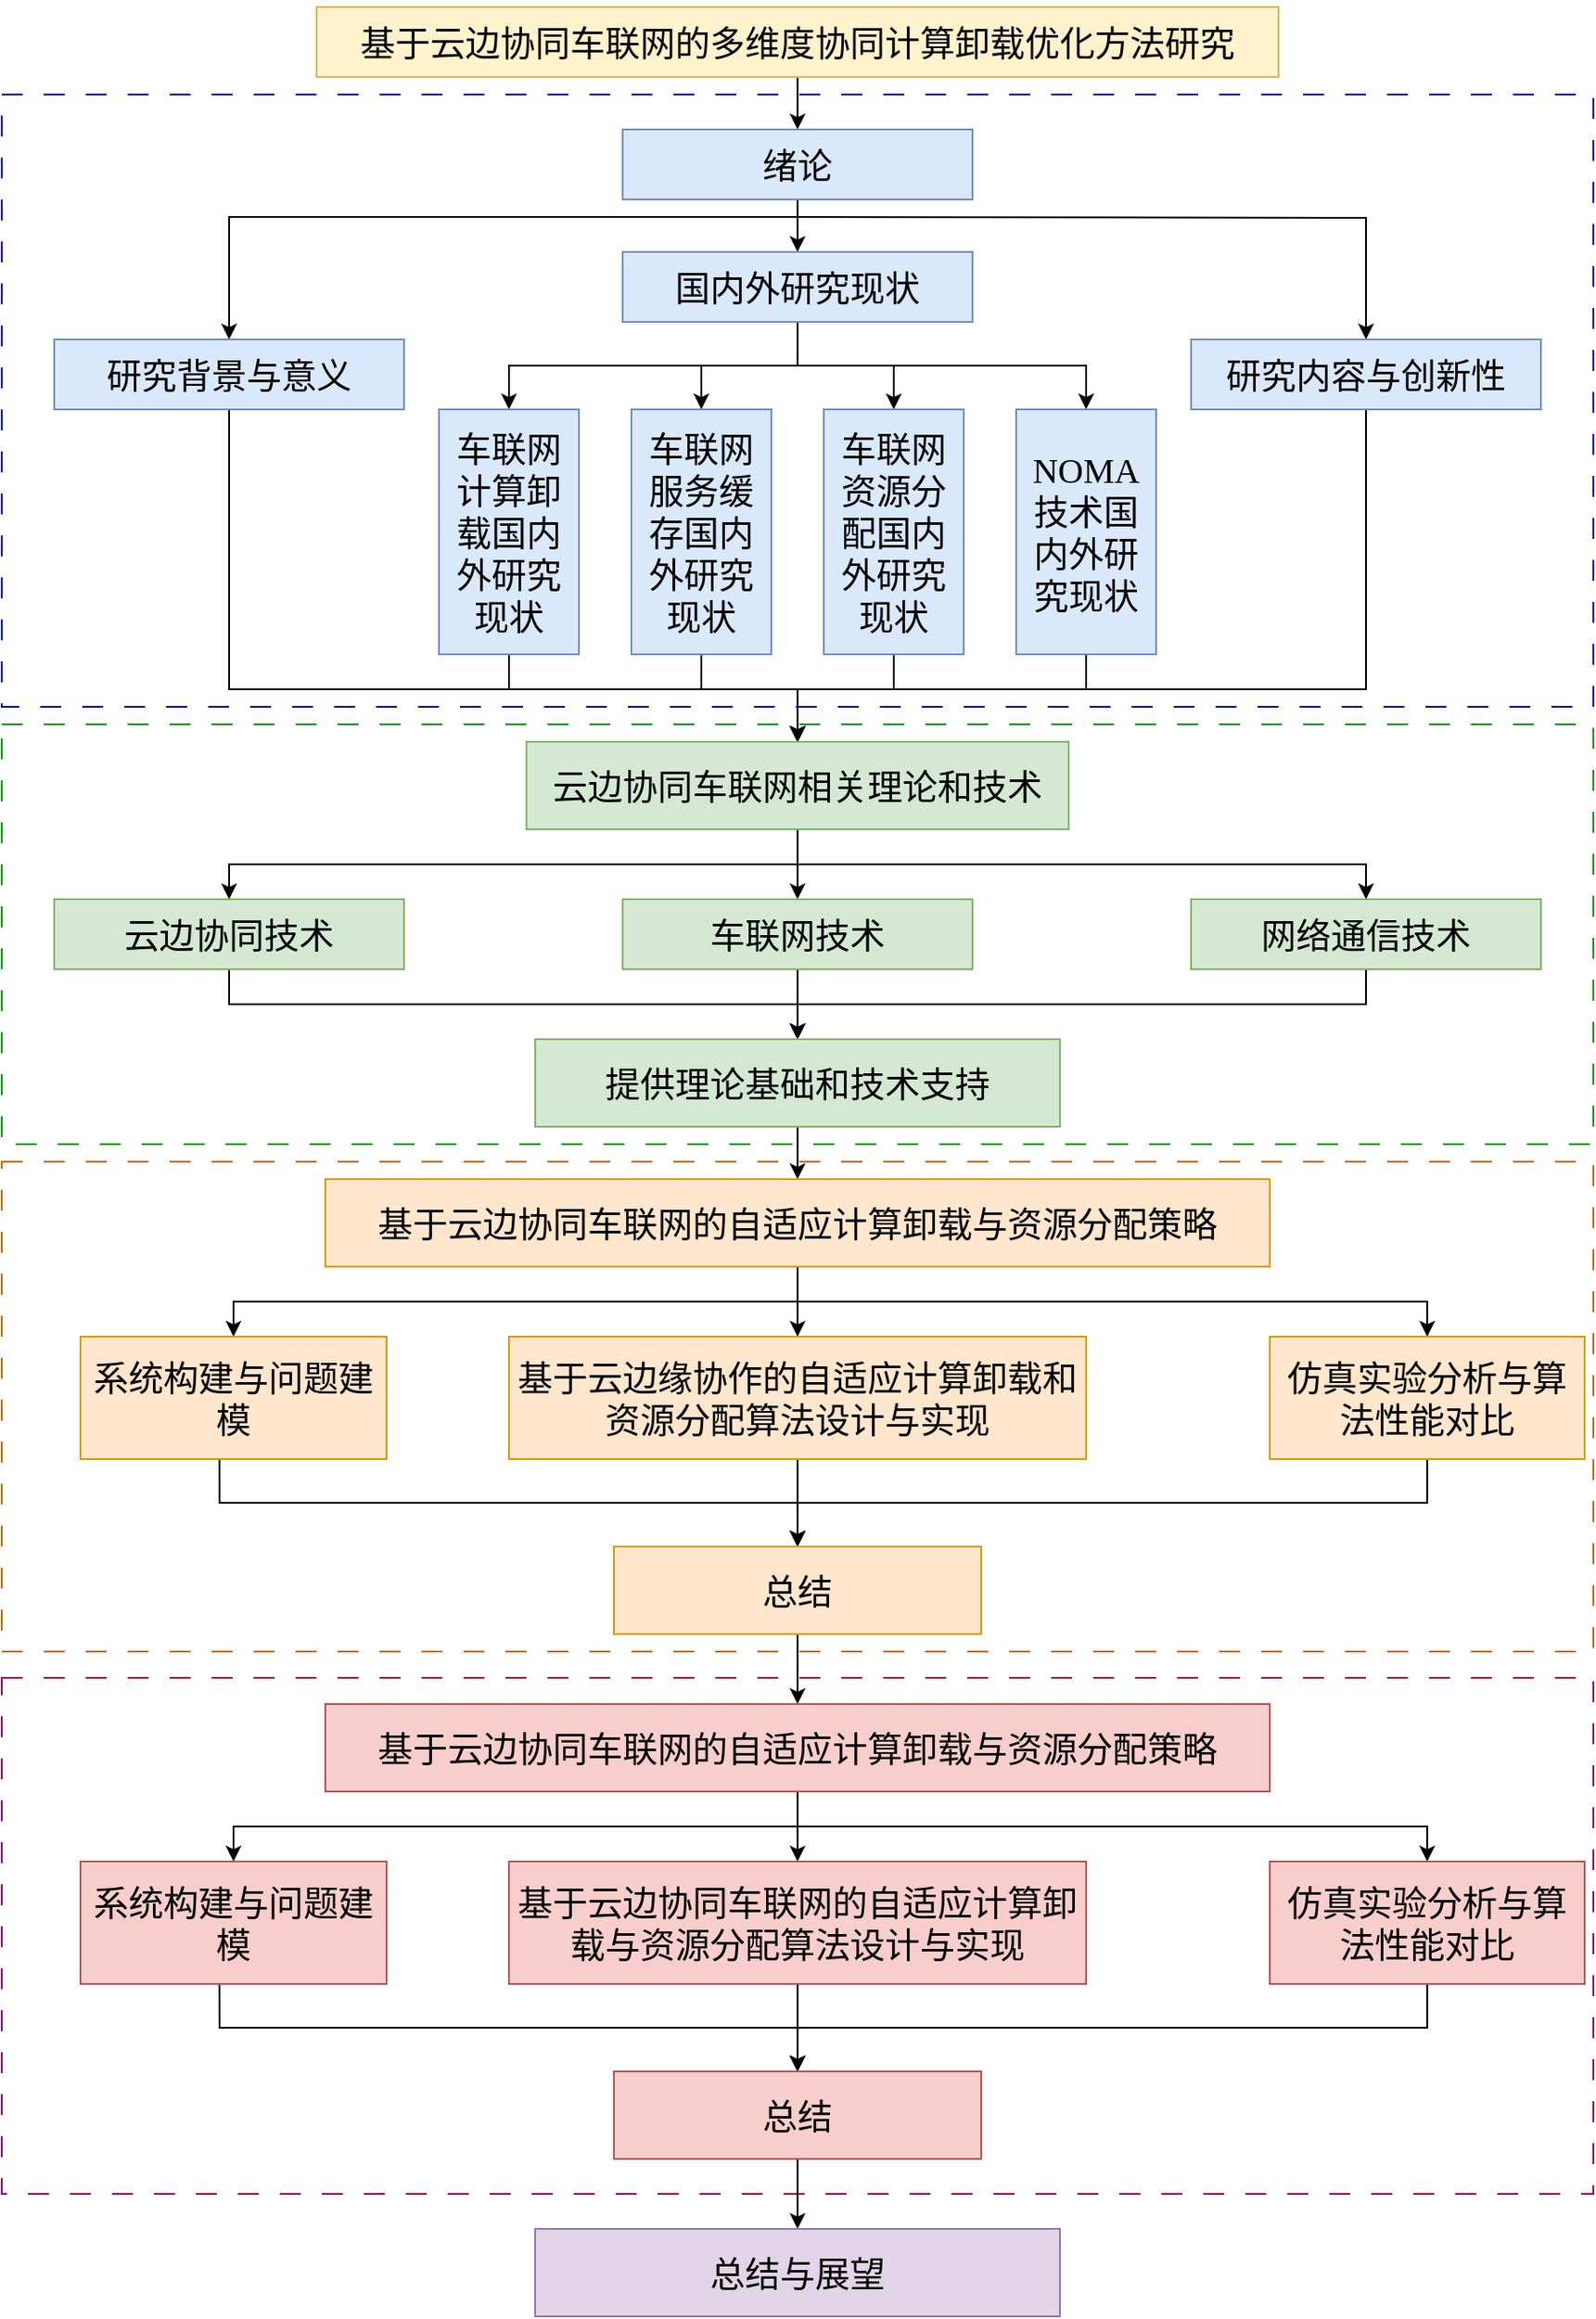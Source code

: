 <mxfile version="26.1.1">
  <diagram name="第 1 页" id="qYWm1upcZD0ejm9do1F3">
    <mxGraphModel dx="2442" dy="928" grid="1" gridSize="10" guides="1" tooltips="1" connect="1" arrows="1" fold="1" page="1" pageScale="1" pageWidth="827" pageHeight="1169" math="0" shadow="0">
      <root>
        <mxCell id="0" />
        <mxCell id="1" parent="0" />
        <mxCell id="ThnQ_upPFrtXMVOAKWBl-52" value="" style="rounded=0;whiteSpace=wrap;html=1;fillColor=none;dashed=1;dashPattern=12 12;strokeColor=#009900;" vertex="1" parent="1">
          <mxGeometry x="-150" y="460" width="910" height="240" as="geometry" />
        </mxCell>
        <mxCell id="ThnQ_upPFrtXMVOAKWBl-54" value="" style="rounded=0;whiteSpace=wrap;html=1;fillColor=none;dashed=1;dashPattern=12 12;strokeColor=#99004D;" vertex="1" parent="1">
          <mxGeometry x="-150" y="1005" width="910" height="295" as="geometry" />
        </mxCell>
        <mxCell id="ThnQ_upPFrtXMVOAKWBl-53" value="" style="rounded=0;whiteSpace=wrap;html=1;fillColor=none;dashed=1;dashPattern=12 12;strokeColor=#CC6600;" vertex="1" parent="1">
          <mxGeometry x="-150" y="710" width="910" height="280" as="geometry" />
        </mxCell>
        <mxCell id="ThnQ_upPFrtXMVOAKWBl-44" value="" style="rounded=0;whiteSpace=wrap;html=1;fillColor=none;dashed=1;dashPattern=12 12;strokeColor=light-dark(#0000FF,#EDEDED);" vertex="1" parent="1">
          <mxGeometry x="-150" y="100" width="910" height="350" as="geometry" />
        </mxCell>
        <mxCell id="_4gHRzFFrY_vJbP2sO1e-43" value="" style="edgeStyle=orthogonalEdgeStyle;rounded=0;orthogonalLoop=1;jettySize=auto;html=1;" edge="1" parent="1" source="_4gHRzFFrY_vJbP2sO1e-26" target="_4gHRzFFrY_vJbP2sO1e-28">
          <mxGeometry relative="1" as="geometry" />
        </mxCell>
        <mxCell id="_4gHRzFFrY_vJbP2sO1e-26" value="&lt;p style=&quot;text-align:left;&quot; class=&quot;MsoNormal&quot;&gt;&lt;span style=&quot;font-family: 宋体; background-color: transparent; color: light-dark(rgb(0, 0, 0), rgb(255, 255, 255)); text-align: center;&quot;&gt;&lt;font style=&quot;font-size: 20px;&quot;&gt;基于云边协同车联网的多维度协同计算卸载优化方法研究&lt;/font&gt;&lt;/span&gt;&lt;/p&gt;" style="rounded=0;whiteSpace=wrap;html=1;fillColor=#fff2cc;strokeColor=#d6b656;" vertex="1" parent="1">
          <mxGeometry x="30" y="50" width="550" height="40" as="geometry" />
        </mxCell>
        <mxCell id="_4gHRzFFrY_vJbP2sO1e-56" style="edgeStyle=orthogonalEdgeStyle;rounded=0;orthogonalLoop=1;jettySize=auto;html=1;exitX=0.5;exitY=1;exitDx=0;exitDy=0;" edge="1" parent="1" source="_4gHRzFFrY_vJbP2sO1e-28" target="_4gHRzFFrY_vJbP2sO1e-30">
          <mxGeometry relative="1" as="geometry">
            <Array as="points">
              <mxPoint x="305" y="170" />
              <mxPoint x="-20" y="170" />
            </Array>
          </mxGeometry>
        </mxCell>
        <mxCell id="_4gHRzFFrY_vJbP2sO1e-59" value="" style="edgeStyle=orthogonalEdgeStyle;rounded=0;orthogonalLoop=1;jettySize=auto;html=1;exitX=0.5;exitY=1;exitDx=0;exitDy=0;entryX=0.5;entryY=0;entryDx=0;entryDy=0;" edge="1" parent="1" target="_4gHRzFFrY_vJbP2sO1e-32">
          <mxGeometry relative="1" as="geometry">
            <mxPoint x="305.0" y="170" as="sourcePoint" />
            <mxPoint x="665" y="220" as="targetPoint" />
          </mxGeometry>
        </mxCell>
        <mxCell id="_4gHRzFFrY_vJbP2sO1e-60" value="" style="edgeStyle=orthogonalEdgeStyle;rounded=0;orthogonalLoop=1;jettySize=auto;html=1;" edge="1" parent="1" source="_4gHRzFFrY_vJbP2sO1e-28" target="_4gHRzFFrY_vJbP2sO1e-31">
          <mxGeometry relative="1" as="geometry" />
        </mxCell>
        <mxCell id="_4gHRzFFrY_vJbP2sO1e-28" value="&lt;p class=&quot;MsoNormal&quot;&gt;&lt;span style=&quot;mso-spacerun:&#39;yes&#39;;font-family:宋体;mso-ascii-font-family:&#39;Times New Roman&#39;;&lt;br/&gt;mso-hansi-font-family:&#39;Times New Roman&#39;;mso-bidi-font-family:&#39;Times New Roman&#39;;&quot;&gt;&lt;font style=&quot;font-size: 20px;&quot;&gt;绪论&lt;/font&gt;&lt;/span&gt;&lt;/p&gt;" style="rounded=0;whiteSpace=wrap;html=1;fillColor=#dae8fc;strokeColor=#6c8ebf;" vertex="1" parent="1">
          <mxGeometry x="205" y="120" width="200" height="40" as="geometry" />
        </mxCell>
        <mxCell id="ThnQ_upPFrtXMVOAKWBl-48" style="edgeStyle=orthogonalEdgeStyle;rounded=0;orthogonalLoop=1;jettySize=auto;html=1;exitX=0.5;exitY=1;exitDx=0;exitDy=0;entryX=0.5;entryY=0;entryDx=0;entryDy=0;" edge="1" parent="1" source="_4gHRzFFrY_vJbP2sO1e-30" target="_4gHRzFFrY_vJbP2sO1e-62">
          <mxGeometry relative="1" as="geometry">
            <Array as="points">
              <mxPoint x="-20" y="440" />
              <mxPoint x="305" y="440" />
            </Array>
          </mxGeometry>
        </mxCell>
        <mxCell id="_4gHRzFFrY_vJbP2sO1e-30" value="&lt;p class=&quot;MsoNormal&quot;&gt;&lt;span style=&quot;mso-spacerun:&#39;yes&#39;;font-family:宋体;mso-ascii-font-family:&#39;Times New Roman&#39;;&lt;br/&gt;mso-hansi-font-family:&#39;Times New Roman&#39;;mso-bidi-font-family:&#39;Times New Roman&#39;;&quot;&gt;&lt;font style=&quot;font-size: 20px;&quot;&gt;研究背景与意义&lt;/font&gt;&lt;/span&gt;&lt;/p&gt;" style="rounded=0;whiteSpace=wrap;html=1;fillColor=#dae8fc;strokeColor=#6c8ebf;" vertex="1" parent="1">
          <mxGeometry x="-120" y="240" width="200" height="40" as="geometry" />
        </mxCell>
        <mxCell id="_4gHRzFFrY_vJbP2sO1e-45" value="" style="edgeStyle=orthogonalEdgeStyle;rounded=0;orthogonalLoop=1;jettySize=auto;html=1;" edge="1" parent="1" source="_4gHRzFFrY_vJbP2sO1e-31" target="_4gHRzFFrY_vJbP2sO1e-38">
          <mxGeometry relative="1" as="geometry" />
        </mxCell>
        <mxCell id="_4gHRzFFrY_vJbP2sO1e-46" style="edgeStyle=orthogonalEdgeStyle;rounded=0;orthogonalLoop=1;jettySize=auto;html=1;exitX=0.5;exitY=1;exitDx=0;exitDy=0;entryX=0.5;entryY=0;entryDx=0;entryDy=0;" edge="1" parent="1" source="_4gHRzFFrY_vJbP2sO1e-31" target="_4gHRzFFrY_vJbP2sO1e-36">
          <mxGeometry relative="1" as="geometry" />
        </mxCell>
        <mxCell id="_4gHRzFFrY_vJbP2sO1e-53" style="edgeStyle=orthogonalEdgeStyle;rounded=0;orthogonalLoop=1;jettySize=auto;html=1;exitX=0.5;exitY=1;exitDx=0;exitDy=0;" edge="1" parent="1" source="_4gHRzFFrY_vJbP2sO1e-31" target="_4gHRzFFrY_vJbP2sO1e-37">
          <mxGeometry relative="1" as="geometry" />
        </mxCell>
        <mxCell id="_4gHRzFFrY_vJbP2sO1e-54" style="edgeStyle=orthogonalEdgeStyle;rounded=0;orthogonalLoop=1;jettySize=auto;html=1;entryX=0.5;entryY=0;entryDx=0;entryDy=0;exitX=0.5;exitY=1;exitDx=0;exitDy=0;" edge="1" parent="1" source="_4gHRzFFrY_vJbP2sO1e-31" target="_4gHRzFFrY_vJbP2sO1e-34">
          <mxGeometry relative="1" as="geometry" />
        </mxCell>
        <mxCell id="_4gHRzFFrY_vJbP2sO1e-31" value="&lt;p class=&quot;MsoNormal&quot;&gt;&lt;span style=&quot;mso-spacerun:&#39;yes&#39;;font-family:宋体;mso-ascii-font-family:&#39;Times New Roman&#39;;&lt;br/&gt;mso-hansi-font-family:&#39;Times New Roman&#39;;mso-bidi-font-family:&#39;Times New Roman&#39;;&quot;&gt;&lt;font style=&quot;font-size: 20px;&quot;&gt;国内外研究现状&lt;/font&gt;&lt;/span&gt;&lt;/p&gt;" style="rounded=0;whiteSpace=wrap;html=1;fillColor=#dae8fc;strokeColor=#6c8ebf;" vertex="1" parent="1">
          <mxGeometry x="205" y="190" width="200" height="40" as="geometry" />
        </mxCell>
        <mxCell id="_4gHRzFFrY_vJbP2sO1e-70" style="edgeStyle=orthogonalEdgeStyle;rounded=0;orthogonalLoop=1;jettySize=auto;html=1;entryX=0.5;entryY=0;entryDx=0;entryDy=0;exitX=0.5;exitY=1;exitDx=0;exitDy=0;" edge="1" parent="1" source="_4gHRzFFrY_vJbP2sO1e-32" target="_4gHRzFFrY_vJbP2sO1e-62">
          <mxGeometry relative="1" as="geometry">
            <Array as="points">
              <mxPoint x="630" y="440" />
              <mxPoint x="305" y="440" />
            </Array>
          </mxGeometry>
        </mxCell>
        <mxCell id="_4gHRzFFrY_vJbP2sO1e-32" value="&lt;p class=&quot;MsoNormal&quot;&gt;&lt;span style=&quot;mso-spacerun:&#39;yes&#39;;font-family:宋体;mso-ascii-font-family:&#39;Times New Roman&#39;;&lt;br/&gt;mso-hansi-font-family:&#39;Times New Roman&#39;;mso-bidi-font-family:&#39;Times New Roman&#39;;&quot;&gt;&lt;font style=&quot;font-size: 20px;&quot;&gt;研究内容与创新性&lt;/font&gt;&lt;/span&gt;&lt;/p&gt;" style="rounded=0;whiteSpace=wrap;html=1;fillColor=#dae8fc;strokeColor=#6c8ebf;" vertex="1" parent="1">
          <mxGeometry x="530" y="240" width="200" height="40" as="geometry" />
        </mxCell>
        <mxCell id="_4gHRzFFrY_vJbP2sO1e-66" value="" style="edgeStyle=orthogonalEdgeStyle;rounded=0;orthogonalLoop=1;jettySize=auto;html=1;" edge="1" parent="1" source="_4gHRzFFrY_vJbP2sO1e-34" target="_4gHRzFFrY_vJbP2sO1e-62">
          <mxGeometry relative="1" as="geometry">
            <Array as="points">
              <mxPoint x="140" y="440" />
              <mxPoint x="305" y="440" />
            </Array>
          </mxGeometry>
        </mxCell>
        <mxCell id="_4gHRzFFrY_vJbP2sO1e-34" value="&lt;p class=&quot;MsoNormal&quot;&gt;&lt;span style=&quot;mso-spacerun:&#39;yes&#39;;font-family:宋体;mso-ascii-font-family:&#39;Times New Roman&#39;;&lt;br/&gt;mso-hansi-font-family:&#39;Times New Roman&#39;;mso-bidi-font-family:&#39;Times New Roman&#39;;&quot;&gt;&lt;font style=&quot;font-size: 20px;&quot;&gt;车联网计算卸载国内外研究现状&lt;/font&gt;&lt;/span&gt;&lt;/p&gt;" style="rounded=0;whiteSpace=wrap;html=1;fillColor=#dae8fc;strokeColor=#6c8ebf;" vertex="1" parent="1">
          <mxGeometry x="100" y="280" width="80" height="140" as="geometry" />
        </mxCell>
        <mxCell id="_4gHRzFFrY_vJbP2sO1e-67" value="" style="edgeStyle=orthogonalEdgeStyle;rounded=0;orthogonalLoop=1;jettySize=auto;html=1;" edge="1" parent="1" source="_4gHRzFFrY_vJbP2sO1e-36" target="_4gHRzFFrY_vJbP2sO1e-62">
          <mxGeometry relative="1" as="geometry">
            <Array as="points">
              <mxPoint x="250" y="440" />
              <mxPoint x="305" y="440" />
            </Array>
          </mxGeometry>
        </mxCell>
        <mxCell id="_4gHRzFFrY_vJbP2sO1e-36" value="&lt;p class=&quot;MsoNormal&quot;&gt;&lt;span style=&quot;mso-spacerun:&#39;yes&#39;;font-family:宋体;mso-ascii-font-family:&#39;Times New Roman&#39;;&lt;br/&gt;mso-hansi-font-family:&#39;Times New Roman&#39;;mso-bidi-font-family:&#39;Times New Roman&#39;;&quot;&gt;&lt;font style=&quot;font-size: 20px;&quot;&gt;车联网服务缓存国内外研究现状&lt;/font&gt;&lt;/span&gt;&lt;/p&gt;" style="rounded=0;whiteSpace=wrap;html=1;fillColor=#dae8fc;strokeColor=#6c8ebf;" vertex="1" parent="1">
          <mxGeometry x="210" y="280" width="80" height="140" as="geometry" />
        </mxCell>
        <mxCell id="_4gHRzFFrY_vJbP2sO1e-69" value="" style="edgeStyle=orthogonalEdgeStyle;rounded=0;orthogonalLoop=1;jettySize=auto;html=1;" edge="1" parent="1" source="_4gHRzFFrY_vJbP2sO1e-37" target="_4gHRzFFrY_vJbP2sO1e-62">
          <mxGeometry relative="1" as="geometry">
            <Array as="points">
              <mxPoint x="470" y="440" />
              <mxPoint x="305" y="440" />
            </Array>
          </mxGeometry>
        </mxCell>
        <mxCell id="_4gHRzFFrY_vJbP2sO1e-37" value="&lt;p class=&quot;MsoNormal&quot;&gt;&lt;span style=&quot;mso-spacerun:&#39;yes&#39;;font-family:&#39;Times New Roman&#39;;mso-fareast-font-family:宋体;&quot;&gt;&lt;font style=&quot;font-size: 20px;&quot;&gt;NOMA&lt;/font&gt;&lt;font style=&quot;font-size: 20px;&quot; face=&quot;宋体&quot;&gt;技术&lt;/font&gt;&lt;/span&gt;&lt;font style=&quot;font-size: 20px;&quot;&gt;&lt;span style=&quot;font-family: 宋体;&quot;&gt;国内外&lt;/span&gt;&lt;span style=&quot;font-family: &amp;quot;Times New Roman&amp;quot;;&quot;&gt;&lt;font style=&quot;&quot; face=&quot;宋体&quot;&gt;研究现状&lt;/font&gt;&lt;/span&gt;&lt;/font&gt;&lt;/p&gt;" style="rounded=0;whiteSpace=wrap;html=1;fillColor=#dae8fc;strokeColor=#6c8ebf;" vertex="1" parent="1">
          <mxGeometry x="430" y="280" width="80" height="140" as="geometry" />
        </mxCell>
        <mxCell id="_4gHRzFFrY_vJbP2sO1e-68" value="" style="edgeStyle=orthogonalEdgeStyle;rounded=0;orthogonalLoop=1;jettySize=auto;html=1;" edge="1" parent="1" source="_4gHRzFFrY_vJbP2sO1e-38" target="_4gHRzFFrY_vJbP2sO1e-62">
          <mxGeometry relative="1" as="geometry">
            <Array as="points">
              <mxPoint x="360" y="440" />
              <mxPoint x="305" y="440" />
            </Array>
          </mxGeometry>
        </mxCell>
        <mxCell id="_4gHRzFFrY_vJbP2sO1e-38" value="&lt;p class=&quot;MsoNormal&quot;&gt;&lt;span style=&quot;font-family: 宋体; font-size: 20px;&quot;&gt;车联网资源分配国内外研究现状&lt;/span&gt;&lt;/p&gt;" style="rounded=0;whiteSpace=wrap;html=1;fillColor=#dae8fc;strokeColor=#6c8ebf;" vertex="1" parent="1">
          <mxGeometry x="320" y="280" width="80" height="140" as="geometry" />
        </mxCell>
        <mxCell id="_4gHRzFFrY_vJbP2sO1e-74" value="" style="edgeStyle=orthogonalEdgeStyle;rounded=0;orthogonalLoop=1;jettySize=auto;html=1;entryX=0.5;entryY=0;entryDx=0;entryDy=0;exitX=0.5;exitY=1;exitDx=0;exitDy=0;" edge="1" parent="1" source="_4gHRzFFrY_vJbP2sO1e-62" target="_4gHRzFFrY_vJbP2sO1e-73">
          <mxGeometry relative="1" as="geometry" />
        </mxCell>
        <mxCell id="_4gHRzFFrY_vJbP2sO1e-75" style="edgeStyle=orthogonalEdgeStyle;rounded=0;orthogonalLoop=1;jettySize=auto;html=1;entryX=0.5;entryY=0;entryDx=0;entryDy=0;exitX=0.5;exitY=1;exitDx=0;exitDy=0;" edge="1" parent="1" source="_4gHRzFFrY_vJbP2sO1e-62" target="_4gHRzFFrY_vJbP2sO1e-71">
          <mxGeometry relative="1" as="geometry" />
        </mxCell>
        <mxCell id="_4gHRzFFrY_vJbP2sO1e-76" value="" style="edgeStyle=orthogonalEdgeStyle;rounded=0;orthogonalLoop=1;jettySize=auto;html=1;" edge="1" parent="1" source="_4gHRzFFrY_vJbP2sO1e-62" target="_4gHRzFFrY_vJbP2sO1e-72">
          <mxGeometry relative="1" as="geometry" />
        </mxCell>
        <mxCell id="_4gHRzFFrY_vJbP2sO1e-62" value="&lt;p class=&quot;MsoNormal&quot;&gt;&lt;font style=&quot;font-size: 20px;&quot;&gt;&lt;span style=&quot;font-family: 宋体;&quot;&gt;云边协同车联网&lt;/span&gt;&lt;span style=&quot;font-family: 宋体;&quot;&gt;相关理论和技术&lt;/span&gt;&lt;/font&gt;&lt;/p&gt;" style="rounded=0;whiteSpace=wrap;html=1;fillColor=#d5e8d4;strokeColor=#82b366;" vertex="1" parent="1">
          <mxGeometry x="150" y="470" width="310" height="50" as="geometry" />
        </mxCell>
        <mxCell id="ThnQ_upPFrtXMVOAKWBl-51" style="edgeStyle=orthogonalEdgeStyle;rounded=0;orthogonalLoop=1;jettySize=auto;html=1;entryX=0.5;entryY=0;entryDx=0;entryDy=0;exitX=0.5;exitY=1;exitDx=0;exitDy=0;" edge="1" parent="1" source="_4gHRzFFrY_vJbP2sO1e-71" target="_4gHRzFFrY_vJbP2sO1e-78">
          <mxGeometry relative="1" as="geometry" />
        </mxCell>
        <mxCell id="_4gHRzFFrY_vJbP2sO1e-71" value="&lt;p class=&quot;MsoNormal&quot;&gt;&lt;span style=&quot;mso-spacerun:&#39;yes&#39;;font-family:宋体;mso-ascii-font-family:&#39;Times New Roman&#39;;&lt;br/&gt;mso-hansi-font-family:&#39;Times New Roman&#39;;mso-bidi-font-family:&#39;Times New Roman&#39;;&quot;&gt;&lt;font style=&quot;font-size: 20px;&quot;&gt;云边协同技术&lt;/font&gt;&lt;/span&gt;&lt;/p&gt;" style="rounded=0;whiteSpace=wrap;html=1;fillColor=#d5e8d4;strokeColor=#82b366;" vertex="1" parent="1">
          <mxGeometry x="-120" y="560" width="200" height="40" as="geometry" />
        </mxCell>
        <mxCell id="_4gHRzFFrY_vJbP2sO1e-79" value="" style="edgeStyle=orthogonalEdgeStyle;rounded=0;orthogonalLoop=1;jettySize=auto;html=1;" edge="1" parent="1" source="_4gHRzFFrY_vJbP2sO1e-72" target="_4gHRzFFrY_vJbP2sO1e-78">
          <mxGeometry relative="1" as="geometry" />
        </mxCell>
        <mxCell id="_4gHRzFFrY_vJbP2sO1e-72" value="&lt;p class=&quot;MsoNormal&quot;&gt;&lt;font style=&quot;font-size: 20px;&quot;&gt;&lt;span style=&quot;font-family: 宋体;&quot;&gt;车联网&lt;/span&gt;&lt;span style=&quot;font-family: 宋体;&quot;&gt;技术&lt;/span&gt;&lt;/font&gt;&lt;/p&gt;" style="rounded=0;whiteSpace=wrap;html=1;fillColor=#d5e8d4;strokeColor=#82b366;" vertex="1" parent="1">
          <mxGeometry x="205" y="560" width="200" height="40" as="geometry" />
        </mxCell>
        <mxCell id="ThnQ_upPFrtXMVOAKWBl-50" style="edgeStyle=orthogonalEdgeStyle;rounded=0;orthogonalLoop=1;jettySize=auto;html=1;entryX=0.5;entryY=0;entryDx=0;entryDy=0;exitX=0.5;exitY=1;exitDx=0;exitDy=0;" edge="1" parent="1" source="_4gHRzFFrY_vJbP2sO1e-73" target="_4gHRzFFrY_vJbP2sO1e-78">
          <mxGeometry relative="1" as="geometry" />
        </mxCell>
        <mxCell id="_4gHRzFFrY_vJbP2sO1e-73" value="&lt;p class=&quot;MsoNormal&quot;&gt;&lt;span style=&quot;mso-spacerun:&#39;yes&#39;;font-family:宋体;mso-ascii-font-family:&#39;Times New Roman&#39;;&lt;br/&gt;mso-hansi-font-family:&#39;Times New Roman&#39;;mso-bidi-font-family:&#39;Times New Roman&#39;;&quot;&gt;&lt;font style=&quot;font-size: 20px;&quot;&gt;网络通信技术&lt;/font&gt;&lt;/span&gt;&lt;/p&gt;" style="rounded=0;whiteSpace=wrap;html=1;fillColor=#d5e8d4;strokeColor=#82b366;" vertex="1" parent="1">
          <mxGeometry x="530" y="560" width="200" height="40" as="geometry" />
        </mxCell>
        <mxCell id="ThnQ_upPFrtXMVOAKWBl-1" value="" style="edgeStyle=orthogonalEdgeStyle;rounded=0;orthogonalLoop=1;jettySize=auto;html=1;" edge="1" parent="1" source="_4gHRzFFrY_vJbP2sO1e-78" target="_4gHRzFFrY_vJbP2sO1e-82">
          <mxGeometry relative="1" as="geometry" />
        </mxCell>
        <mxCell id="_4gHRzFFrY_vJbP2sO1e-78" value="&lt;p class=&quot;MsoNormal&quot;&gt;&lt;span style=&quot;mso-spacerun:&#39;yes&#39;;font-family:宋体;mso-ascii-font-family:&#39;Times New Roman&#39;;&lt;br/&gt;mso-hansi-font-family:&#39;Times New Roman&#39;;mso-bidi-font-family:&#39;Times New Roman&#39;;&quot;&gt;&lt;font style=&quot;font-size: 20px;&quot;&gt;提供&lt;/font&gt;&lt;/span&gt;&lt;span style=&quot;font-family: 宋体; font-size: 20px; background-color: transparent; color: light-dark(rgb(0, 0, 0), rgb(255, 255, 255));&quot;&gt;理论基础和&lt;/span&gt;&lt;span style=&quot;font-size: 20px; font-family: 宋体; background-color: transparent; color: light-dark(rgb(0, 0, 0), rgb(255, 255, 255));&quot;&gt;技术支持&lt;/span&gt;&lt;/p&gt;" style="rounded=0;whiteSpace=wrap;html=1;fillColor=#d5e8d4;strokeColor=#82b366;" vertex="1" parent="1">
          <mxGeometry x="155" y="640" width="300" height="50" as="geometry" />
        </mxCell>
        <mxCell id="ThnQ_upPFrtXMVOAKWBl-8" value="" style="edgeStyle=orthogonalEdgeStyle;rounded=0;orthogonalLoop=1;jettySize=auto;html=1;" edge="1" parent="1" source="_4gHRzFFrY_vJbP2sO1e-82" target="ThnQ_upPFrtXMVOAKWBl-4">
          <mxGeometry relative="1" as="geometry" />
        </mxCell>
        <mxCell id="ThnQ_upPFrtXMVOAKWBl-9" style="edgeStyle=orthogonalEdgeStyle;rounded=0;orthogonalLoop=1;jettySize=auto;html=1;entryX=0.5;entryY=0;entryDx=0;entryDy=0;" edge="1" parent="1" source="_4gHRzFFrY_vJbP2sO1e-82" target="ThnQ_upPFrtXMVOAKWBl-3">
          <mxGeometry relative="1" as="geometry" />
        </mxCell>
        <mxCell id="ThnQ_upPFrtXMVOAKWBl-10" style="edgeStyle=orthogonalEdgeStyle;rounded=0;orthogonalLoop=1;jettySize=auto;html=1;entryX=0.5;entryY=0;entryDx=0;entryDy=0;" edge="1" parent="1" source="_4gHRzFFrY_vJbP2sO1e-82" target="ThnQ_upPFrtXMVOAKWBl-5">
          <mxGeometry relative="1" as="geometry" />
        </mxCell>
        <mxCell id="_4gHRzFFrY_vJbP2sO1e-82" value="&lt;p class=&quot;MsoNormal&quot;&gt;&lt;font style=&quot;font-size: 20px;&quot;&gt;&lt;span style=&quot;font-family: 宋体; background-color: transparent; color: light-dark(rgb(0, 0, 0), rgb(255, 255, 255));&quot;&gt;基于&lt;/span&gt;&lt;span style=&quot;font-family: 宋体; background-color: transparent; color: light-dark(rgb(0, 0, 0), rgb(255, 255, 255));&quot;&gt;&lt;font style=&quot;&quot;&gt;云边协同车联网的自适应计算卸载与资源分配策略&lt;/font&gt;&lt;/span&gt;&lt;/font&gt;&lt;/p&gt;" style="rounded=0;whiteSpace=wrap;html=1;fillColor=#ffe6cc;strokeColor=#d79b00;" vertex="1" parent="1">
          <mxGeometry x="35" y="720" width="540" height="50" as="geometry" />
        </mxCell>
        <mxCell id="ThnQ_upPFrtXMVOAKWBl-14" style="edgeStyle=orthogonalEdgeStyle;rounded=0;orthogonalLoop=1;jettySize=auto;html=1;entryX=0.5;entryY=0;entryDx=0;entryDy=0;exitX=0.454;exitY=1.008;exitDx=0;exitDy=0;exitPerimeter=0;" edge="1" parent="1" source="ThnQ_upPFrtXMVOAKWBl-3" target="ThnQ_upPFrtXMVOAKWBl-13">
          <mxGeometry relative="1" as="geometry" />
        </mxCell>
        <mxCell id="ThnQ_upPFrtXMVOAKWBl-3" value="&lt;p class=&quot;MsoNormal&quot;&gt;&lt;span style=&quot;font-family: 宋体; background-color: transparent; color: light-dark(rgb(0, 0, 0), rgb(255, 255, 255));&quot;&gt;&lt;font style=&quot;font-size: 20px;&quot;&gt;系统构建与问题建模&lt;/font&gt;&lt;/span&gt;&lt;/p&gt;" style="rounded=0;whiteSpace=wrap;html=1;fillColor=#ffe6cc;strokeColor=#d79b00;" vertex="1" parent="1">
          <mxGeometry x="-105" y="810" width="175" height="70" as="geometry" />
        </mxCell>
        <mxCell id="ThnQ_upPFrtXMVOAKWBl-15" value="" style="edgeStyle=orthogonalEdgeStyle;rounded=0;orthogonalLoop=1;jettySize=auto;html=1;" edge="1" parent="1" source="ThnQ_upPFrtXMVOAKWBl-4" target="ThnQ_upPFrtXMVOAKWBl-13">
          <mxGeometry relative="1" as="geometry" />
        </mxCell>
        <mxCell id="ThnQ_upPFrtXMVOAKWBl-4" value="&lt;p class=&quot;MsoNormal&quot;&gt;&lt;span style=&quot;font-family: 宋体; font-size: 20px;&quot;&gt;基于云边缘协作的自适应计算卸载和资源分配算法设计与实现&lt;/span&gt;&lt;/p&gt;" style="rounded=0;whiteSpace=wrap;html=1;fillColor=#ffe6cc;strokeColor=#d79b00;" vertex="1" parent="1">
          <mxGeometry x="140" y="810" width="330" height="70" as="geometry" />
        </mxCell>
        <mxCell id="ThnQ_upPFrtXMVOAKWBl-17" style="edgeStyle=orthogonalEdgeStyle;rounded=0;orthogonalLoop=1;jettySize=auto;html=1;exitX=0.5;exitY=1;exitDx=0;exitDy=0;" edge="1" parent="1" source="ThnQ_upPFrtXMVOAKWBl-5" target="ThnQ_upPFrtXMVOAKWBl-13">
          <mxGeometry relative="1" as="geometry" />
        </mxCell>
        <mxCell id="ThnQ_upPFrtXMVOAKWBl-5" value="&lt;p class=&quot;MsoNormal&quot;&gt;&lt;span style=&quot;font-family: 宋体; font-size: 20px;&quot;&gt;仿真实验分析与算法性能对比&lt;/span&gt;&lt;/p&gt;" style="rounded=0;whiteSpace=wrap;html=1;fillColor=#ffe6cc;strokeColor=#d79b00;" vertex="1" parent="1">
          <mxGeometry x="575" y="810" width="180" height="70" as="geometry" />
        </mxCell>
        <mxCell id="ThnQ_upPFrtXMVOAKWBl-40" value="" style="edgeStyle=orthogonalEdgeStyle;rounded=0;orthogonalLoop=1;jettySize=auto;html=1;" edge="1" parent="1" source="ThnQ_upPFrtXMVOAKWBl-13" target="ThnQ_upPFrtXMVOAKWBl-32">
          <mxGeometry relative="1" as="geometry" />
        </mxCell>
        <mxCell id="ThnQ_upPFrtXMVOAKWBl-13" value="&lt;p class=&quot;MsoNormal&quot;&gt;&lt;span style=&quot;font-family: 宋体; font-size: 20px;&quot;&gt;总结&lt;/span&gt;&lt;/p&gt;" style="rounded=0;whiteSpace=wrap;html=1;fillColor=#ffe6cc;strokeColor=#d79b00;" vertex="1" parent="1">
          <mxGeometry x="200" y="930" width="210" height="50" as="geometry" />
        </mxCell>
        <mxCell id="ThnQ_upPFrtXMVOAKWBl-29" value="" style="edgeStyle=orthogonalEdgeStyle;rounded=0;orthogonalLoop=1;jettySize=auto;html=1;" edge="1" parent="1" source="ThnQ_upPFrtXMVOAKWBl-32" target="ThnQ_upPFrtXMVOAKWBl-36">
          <mxGeometry relative="1" as="geometry" />
        </mxCell>
        <mxCell id="ThnQ_upPFrtXMVOAKWBl-30" style="edgeStyle=orthogonalEdgeStyle;rounded=0;orthogonalLoop=1;jettySize=auto;html=1;entryX=0.5;entryY=0;entryDx=0;entryDy=0;" edge="1" parent="1" source="ThnQ_upPFrtXMVOAKWBl-32" target="ThnQ_upPFrtXMVOAKWBl-34">
          <mxGeometry relative="1" as="geometry" />
        </mxCell>
        <mxCell id="ThnQ_upPFrtXMVOAKWBl-31" style="edgeStyle=orthogonalEdgeStyle;rounded=0;orthogonalLoop=1;jettySize=auto;html=1;entryX=0.5;entryY=0;entryDx=0;entryDy=0;" edge="1" parent="1" source="ThnQ_upPFrtXMVOAKWBl-32" target="ThnQ_upPFrtXMVOAKWBl-38">
          <mxGeometry relative="1" as="geometry" />
        </mxCell>
        <mxCell id="ThnQ_upPFrtXMVOAKWBl-32" value="&lt;p class=&quot;MsoNormal&quot;&gt;&lt;span style=&quot;font-family: 宋体; background-color: transparent; color: light-dark(rgb(0, 0, 0), rgb(255, 255, 255));&quot;&gt;&lt;font style=&quot;font-size: 20px;&quot;&gt;基于云边协同车联网的自适应计算卸载与资源分配策略&lt;/font&gt;&lt;/span&gt;&lt;/p&gt;" style="rounded=0;whiteSpace=wrap;html=1;fillColor=#f8cecc;strokeColor=#b85450;" vertex="1" parent="1">
          <mxGeometry x="35" y="1020" width="540" height="50" as="geometry" />
        </mxCell>
        <mxCell id="ThnQ_upPFrtXMVOAKWBl-33" style="edgeStyle=orthogonalEdgeStyle;rounded=0;orthogonalLoop=1;jettySize=auto;html=1;entryX=0.5;entryY=0;entryDx=0;entryDy=0;exitX=0.454;exitY=1.008;exitDx=0;exitDy=0;exitPerimeter=0;" edge="1" parent="1" source="ThnQ_upPFrtXMVOAKWBl-34" target="ThnQ_upPFrtXMVOAKWBl-39">
          <mxGeometry relative="1" as="geometry" />
        </mxCell>
        <mxCell id="ThnQ_upPFrtXMVOAKWBl-34" value="&lt;p class=&quot;MsoNormal&quot;&gt;&lt;span style=&quot;font-family: 宋体; background-color: transparent; color: light-dark(rgb(0, 0, 0), rgb(255, 255, 255));&quot;&gt;&lt;font style=&quot;font-size: 20px;&quot;&gt;系统构建与问题建模&lt;/font&gt;&lt;/span&gt;&lt;/p&gt;" style="rounded=0;whiteSpace=wrap;html=1;fillColor=#f8cecc;strokeColor=#b85450;" vertex="1" parent="1">
          <mxGeometry x="-105" y="1110" width="175" height="70" as="geometry" />
        </mxCell>
        <mxCell id="ThnQ_upPFrtXMVOAKWBl-35" value="" style="edgeStyle=orthogonalEdgeStyle;rounded=0;orthogonalLoop=1;jettySize=auto;html=1;" edge="1" parent="1" source="ThnQ_upPFrtXMVOAKWBl-36" target="ThnQ_upPFrtXMVOAKWBl-39">
          <mxGeometry relative="1" as="geometry" />
        </mxCell>
        <mxCell id="ThnQ_upPFrtXMVOAKWBl-36" value="&lt;p class=&quot;MsoNormal&quot;&gt;&lt;span style=&quot;font-family: 宋体; font-size: 20px; background-color: transparent; color: light-dark(rgb(0, 0, 0), rgb(255, 255, 255));&quot;&gt;基于云边协同车联网的自适应计算卸载与资源分配&lt;/span&gt;&lt;span style=&quot;font-family: 宋体; font-size: 20px;&quot;&gt;算法设计与实现&lt;/span&gt;&lt;/p&gt;" style="rounded=0;whiteSpace=wrap;html=1;fillColor=#f8cecc;strokeColor=#b85450;" vertex="1" parent="1">
          <mxGeometry x="140" y="1110" width="330" height="70" as="geometry" />
        </mxCell>
        <mxCell id="ThnQ_upPFrtXMVOAKWBl-37" style="edgeStyle=orthogonalEdgeStyle;rounded=0;orthogonalLoop=1;jettySize=auto;html=1;exitX=0.5;exitY=1;exitDx=0;exitDy=0;" edge="1" parent="1" source="ThnQ_upPFrtXMVOAKWBl-38" target="ThnQ_upPFrtXMVOAKWBl-39">
          <mxGeometry relative="1" as="geometry" />
        </mxCell>
        <mxCell id="ThnQ_upPFrtXMVOAKWBl-38" value="&lt;p class=&quot;MsoNormal&quot;&gt;&lt;span style=&quot;font-family: 宋体; font-size: 20px;&quot;&gt;仿真实验分析与算法性能对比&lt;/span&gt;&lt;/p&gt;" style="rounded=0;whiteSpace=wrap;html=1;fillColor=#f8cecc;strokeColor=#b85450;" vertex="1" parent="1">
          <mxGeometry x="575" y="1110" width="180" height="70" as="geometry" />
        </mxCell>
        <mxCell id="ThnQ_upPFrtXMVOAKWBl-42" value="" style="edgeStyle=orthogonalEdgeStyle;rounded=0;orthogonalLoop=1;jettySize=auto;html=1;" edge="1" parent="1" source="ThnQ_upPFrtXMVOAKWBl-39" target="ThnQ_upPFrtXMVOAKWBl-41">
          <mxGeometry relative="1" as="geometry" />
        </mxCell>
        <mxCell id="ThnQ_upPFrtXMVOAKWBl-39" value="&lt;p class=&quot;MsoNormal&quot;&gt;&lt;font face=&quot;宋体&quot;&gt;&lt;span style=&quot;font-size: 20px;&quot;&gt;总结&lt;/span&gt;&lt;/font&gt;&lt;/p&gt;" style="rounded=0;whiteSpace=wrap;html=1;fillColor=#f8cecc;strokeColor=#b85450;" vertex="1" parent="1">
          <mxGeometry x="200" y="1230" width="210" height="50" as="geometry" />
        </mxCell>
        <mxCell id="ThnQ_upPFrtXMVOAKWBl-41" value="&lt;p class=&quot;MsoNormal&quot;&gt;&lt;font face=&quot;宋体&quot;&gt;&lt;span style=&quot;font-size: 20px;&quot;&gt;总结与展望&lt;/span&gt;&lt;/font&gt;&lt;/p&gt;" style="rounded=0;whiteSpace=wrap;html=1;fillColor=#e1d5e7;strokeColor=#9673a6;" vertex="1" parent="1">
          <mxGeometry x="155" y="1320" width="300" height="50" as="geometry" />
        </mxCell>
      </root>
    </mxGraphModel>
  </diagram>
</mxfile>
